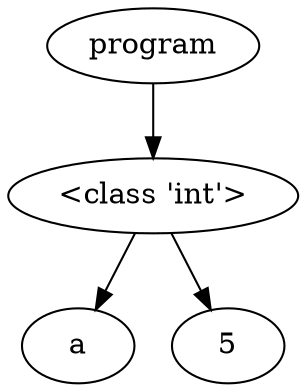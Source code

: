 digraph G { 
"<AST.AST object at 0x0000029A41AD9F70> (0)"[label="program"]
"<AST.ASTDataType object at 0x0000029A41AE00D0> (1)"[label="<class 'int'>"]
"<AST.AST object at 0x0000029A41AD9F70> (0)"->"<AST.ASTDataType object at 0x0000029A41AE00D0> (1)"
"<AST.ASTDataType object at 0x0000029A41AE00D0> (1)"[label="<class 'int'>"]
"<AST.ASTVariable object at 0x0000029A41AE08E0> (2)"[label="a"]
"<AST.ASTDataType object at 0x0000029A41AE00D0> (1)"->"<AST.ASTVariable object at 0x0000029A41AE08E0> (2)"
"<AST.AST object at 0x0000029A41AE00A0> (2)"[label="5"]
"<AST.ASTDataType object at 0x0000029A41AE00D0> (1)"->"<AST.AST object at 0x0000029A41AE00A0> (2)"
}
